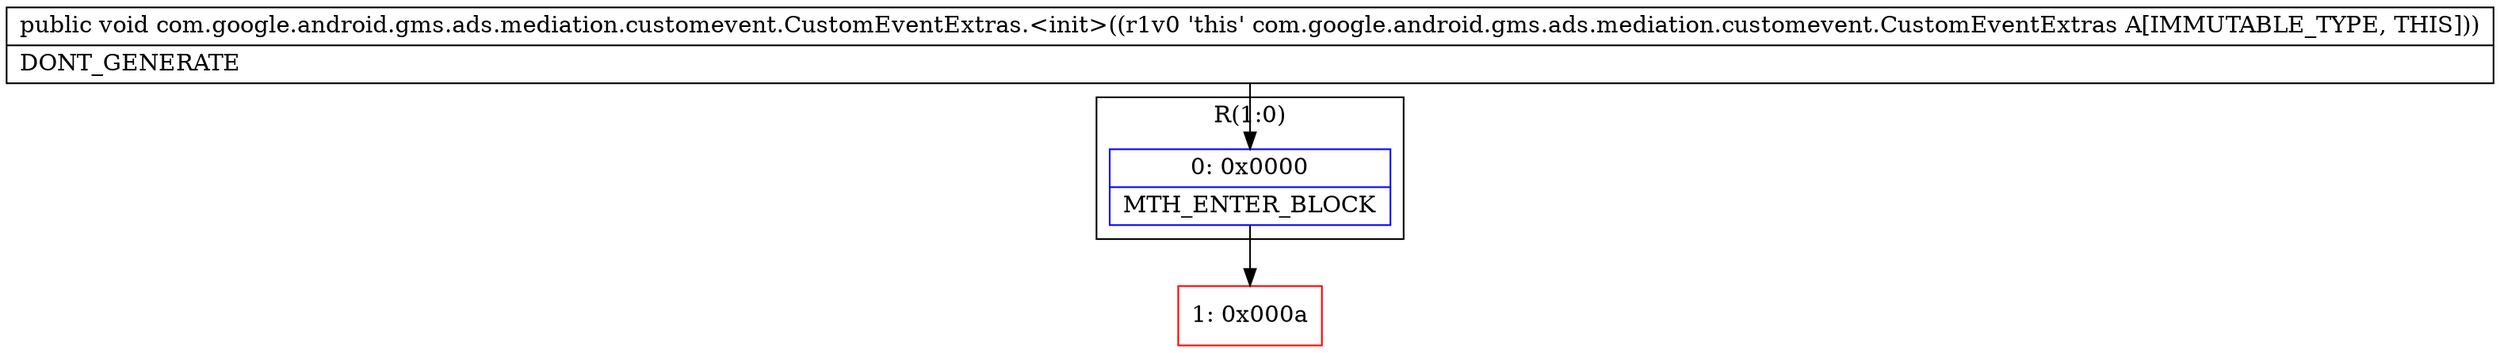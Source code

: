 digraph "CFG forcom.google.android.gms.ads.mediation.customevent.CustomEventExtras.\<init\>()V" {
subgraph cluster_Region_739303593 {
label = "R(1:0)";
node [shape=record,color=blue];
Node_0 [shape=record,label="{0\:\ 0x0000|MTH_ENTER_BLOCK\l}"];
}
Node_1 [shape=record,color=red,label="{1\:\ 0x000a}"];
MethodNode[shape=record,label="{public void com.google.android.gms.ads.mediation.customevent.CustomEventExtras.\<init\>((r1v0 'this' com.google.android.gms.ads.mediation.customevent.CustomEventExtras A[IMMUTABLE_TYPE, THIS]))  | DONT_GENERATE\l}"];
MethodNode -> Node_0;
Node_0 -> Node_1;
}

